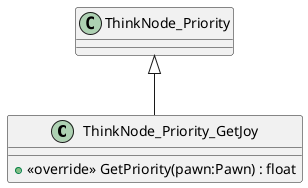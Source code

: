 @startuml
class ThinkNode_Priority_GetJoy {
    + <<override>> GetPriority(pawn:Pawn) : float
}
ThinkNode_Priority <|-- ThinkNode_Priority_GetJoy
@enduml
